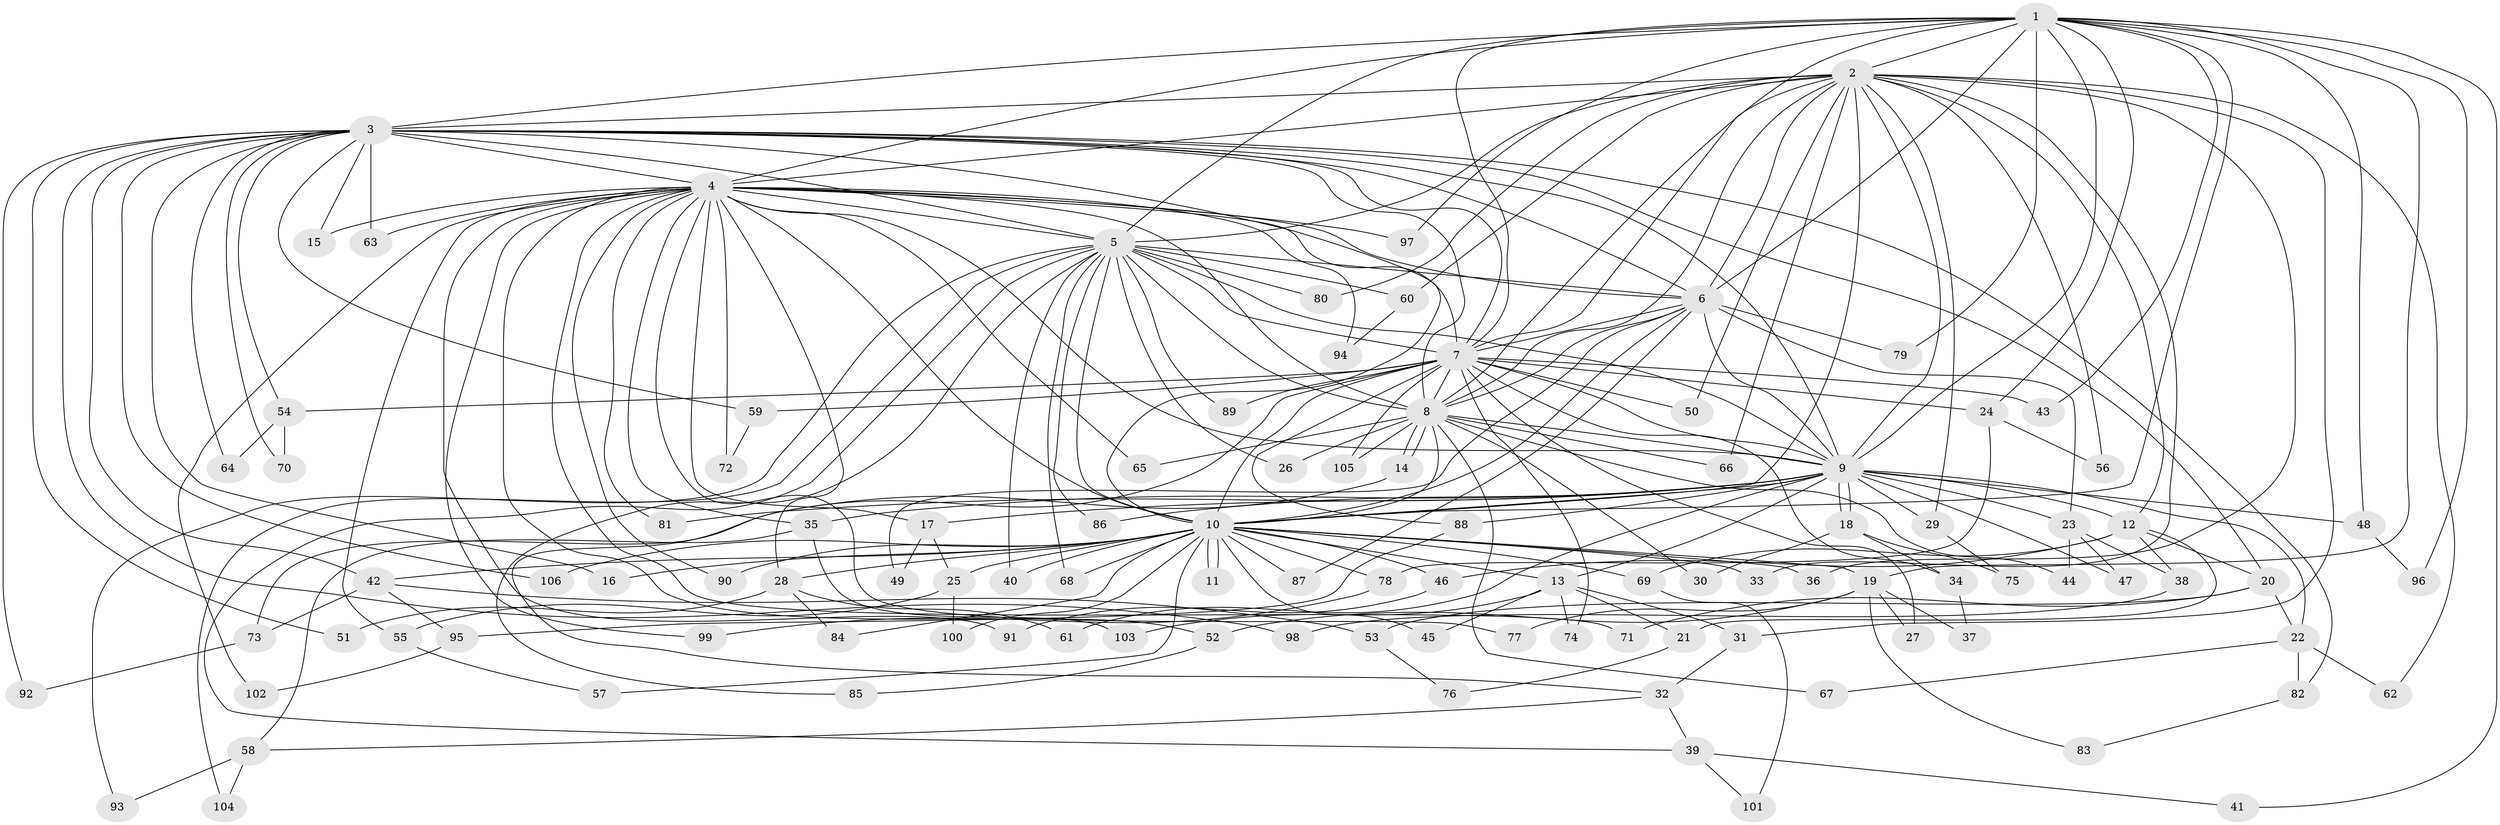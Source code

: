 // coarse degree distribution, {16: 0.025, 19: 0.0125, 22: 0.025, 26: 0.0125, 17: 0.0125, 13: 0.0125, 23: 0.0125, 29: 0.0125, 2: 0.5, 8: 0.025, 6: 0.025, 4: 0.0875, 5: 0.0625, 3: 0.175}
// Generated by graph-tools (version 1.1) at 2025/41/03/06/25 10:41:31]
// undirected, 106 vertices, 237 edges
graph export_dot {
graph [start="1"]
  node [color=gray90,style=filled];
  1;
  2;
  3;
  4;
  5;
  6;
  7;
  8;
  9;
  10;
  11;
  12;
  13;
  14;
  15;
  16;
  17;
  18;
  19;
  20;
  21;
  22;
  23;
  24;
  25;
  26;
  27;
  28;
  29;
  30;
  31;
  32;
  33;
  34;
  35;
  36;
  37;
  38;
  39;
  40;
  41;
  42;
  43;
  44;
  45;
  46;
  47;
  48;
  49;
  50;
  51;
  52;
  53;
  54;
  55;
  56;
  57;
  58;
  59;
  60;
  61;
  62;
  63;
  64;
  65;
  66;
  67;
  68;
  69;
  70;
  71;
  72;
  73;
  74;
  75;
  76;
  77;
  78;
  79;
  80;
  81;
  82;
  83;
  84;
  85;
  86;
  87;
  88;
  89;
  90;
  91;
  92;
  93;
  94;
  95;
  96;
  97;
  98;
  99;
  100;
  101;
  102;
  103;
  104;
  105;
  106;
  1 -- 2;
  1 -- 3;
  1 -- 4;
  1 -- 5;
  1 -- 6;
  1 -- 7;
  1 -- 8;
  1 -- 9;
  1 -- 10;
  1 -- 19;
  1 -- 24;
  1 -- 41;
  1 -- 43;
  1 -- 48;
  1 -- 79;
  1 -- 96;
  1 -- 97;
  2 -- 3;
  2 -- 4;
  2 -- 5;
  2 -- 6;
  2 -- 7;
  2 -- 8;
  2 -- 9;
  2 -- 10;
  2 -- 12;
  2 -- 29;
  2 -- 31;
  2 -- 33;
  2 -- 36;
  2 -- 50;
  2 -- 56;
  2 -- 60;
  2 -- 62;
  2 -- 66;
  2 -- 80;
  3 -- 4;
  3 -- 5;
  3 -- 6;
  3 -- 7;
  3 -- 8;
  3 -- 9;
  3 -- 10;
  3 -- 15;
  3 -- 16;
  3 -- 20;
  3 -- 42;
  3 -- 51;
  3 -- 54;
  3 -- 59;
  3 -- 63;
  3 -- 64;
  3 -- 70;
  3 -- 82;
  3 -- 92;
  3 -- 98;
  3 -- 106;
  4 -- 5;
  4 -- 6;
  4 -- 7;
  4 -- 8;
  4 -- 9;
  4 -- 10;
  4 -- 15;
  4 -- 17;
  4 -- 28;
  4 -- 35;
  4 -- 52;
  4 -- 55;
  4 -- 63;
  4 -- 65;
  4 -- 71;
  4 -- 72;
  4 -- 77;
  4 -- 81;
  4 -- 90;
  4 -- 91;
  4 -- 94;
  4 -- 97;
  4 -- 99;
  4 -- 102;
  5 -- 6;
  5 -- 7;
  5 -- 8;
  5 -- 9;
  5 -- 10;
  5 -- 26;
  5 -- 39;
  5 -- 40;
  5 -- 60;
  5 -- 68;
  5 -- 80;
  5 -- 85;
  5 -- 86;
  5 -- 89;
  5 -- 93;
  5 -- 104;
  6 -- 7;
  6 -- 8;
  6 -- 9;
  6 -- 10;
  6 -- 23;
  6 -- 49;
  6 -- 79;
  6 -- 87;
  7 -- 8;
  7 -- 9;
  7 -- 10;
  7 -- 24;
  7 -- 27;
  7 -- 32;
  7 -- 34;
  7 -- 43;
  7 -- 50;
  7 -- 54;
  7 -- 59;
  7 -- 74;
  7 -- 88;
  7 -- 89;
  7 -- 105;
  8 -- 9;
  8 -- 10;
  8 -- 14;
  8 -- 14;
  8 -- 26;
  8 -- 30;
  8 -- 44;
  8 -- 65;
  8 -- 66;
  8 -- 67;
  8 -- 105;
  9 -- 10;
  9 -- 12;
  9 -- 13;
  9 -- 17;
  9 -- 18;
  9 -- 18;
  9 -- 22;
  9 -- 23;
  9 -- 29;
  9 -- 35;
  9 -- 47;
  9 -- 48;
  9 -- 61;
  9 -- 81;
  9 -- 86;
  9 -- 88;
  10 -- 11;
  10 -- 11;
  10 -- 13;
  10 -- 16;
  10 -- 19;
  10 -- 25;
  10 -- 28;
  10 -- 33;
  10 -- 36;
  10 -- 40;
  10 -- 42;
  10 -- 45;
  10 -- 46;
  10 -- 57;
  10 -- 68;
  10 -- 69;
  10 -- 78;
  10 -- 84;
  10 -- 87;
  10 -- 90;
  10 -- 100;
  10 -- 106;
  12 -- 20;
  12 -- 21;
  12 -- 38;
  12 -- 46;
  12 -- 69;
  13 -- 21;
  13 -- 31;
  13 -- 45;
  13 -- 74;
  13 -- 103;
  14 -- 73;
  17 -- 25;
  17 -- 49;
  18 -- 30;
  18 -- 34;
  18 -- 75;
  19 -- 27;
  19 -- 37;
  19 -- 52;
  19 -- 77;
  19 -- 83;
  20 -- 22;
  20 -- 53;
  20 -- 71;
  21 -- 76;
  22 -- 62;
  22 -- 67;
  22 -- 82;
  23 -- 38;
  23 -- 44;
  23 -- 47;
  24 -- 56;
  24 -- 78;
  25 -- 55;
  25 -- 100;
  28 -- 51;
  28 -- 61;
  28 -- 84;
  29 -- 75;
  31 -- 32;
  32 -- 39;
  32 -- 58;
  34 -- 37;
  35 -- 58;
  35 -- 103;
  38 -- 98;
  39 -- 41;
  39 -- 101;
  42 -- 53;
  42 -- 73;
  42 -- 95;
  46 -- 91;
  48 -- 96;
  52 -- 85;
  53 -- 76;
  54 -- 64;
  54 -- 70;
  55 -- 57;
  58 -- 93;
  58 -- 104;
  59 -- 72;
  60 -- 94;
  69 -- 101;
  73 -- 92;
  78 -- 99;
  82 -- 83;
  88 -- 95;
  95 -- 102;
}

